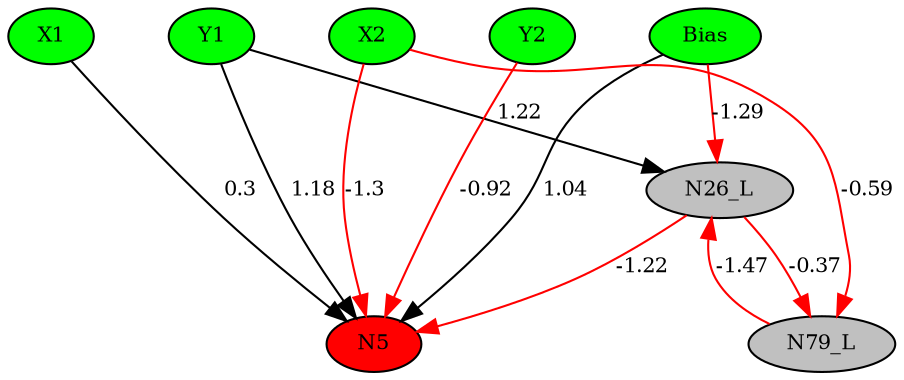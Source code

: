 digraph g { 
N0 [shape=ellipse, label=Bias,fontsize=10,height=0.1,width=0.1,style=filled,fillcolor=green]
N1[shape=ellipse label=X1,fontsize=10,height=0.1,width=0.1,style=filled,fillcolor=green]
N2[shape=ellipse label=Y1,fontsize=10,height=0.1,width=0.1,style=filled,fillcolor=green]
N3[shape=ellipse label=X2,fontsize=10,height=0.1,width=0.1,style=filled,fillcolor=green]
N4[shape=ellipse label=Y2,fontsize=10,height=0.1,width=0.1,style=filled,fillcolor=green]
N5[shape=ellipse,fontsize = 10, height = 0.1, width = 0.1, style = filled, fillcolor = red]
N26[shape=ellipse, label=N26_L,fontsize=10,height=0.1,width=0.1,style=filled,fillcolor=gray]
N79[shape=ellipse, label=N79_L,fontsize=10,height=0.1,width=0.1,style=filled,fillcolor=gray]
N1 -> N5 [color=black] [ label=0.3,fontsize=10]
N2 -> N5 [color=black] [ label=1.18,fontsize=10]
N3 -> N5 [color=red] [arrowType=inv][ label=-1.3,fontsize=10]
N4 -> N5 [color=red] [arrowType=inv][ label=-0.92,fontsize=10]
N0 -> N26 [color=red] [arrowType=inv][ label=-1.29,fontsize=10]
N26 -> N5 [color=red] [arrowType=inv][ label=-1.22,fontsize=10]
N2 -> N26 [color=black] [ label=1.22,fontsize=10]
N26 -> N79 [color=red] [arrowType=inv][ label=-0.37,fontsize=10]
N79 -> N26 [color=red] [arrowType=inv][ label=-1.47,fontsize=10]
N0 -> N5 [color=black] [ label=1.04,fontsize=10]
N3 -> N79 [color=red] [arrowType=inv][ label=-0.59,fontsize=10]
 { rank=same; 
N5
 } 
 { rank=same; 
N1 ->N2 ->N3 ->N4 ->N0 [style=invis]
 } 
}
